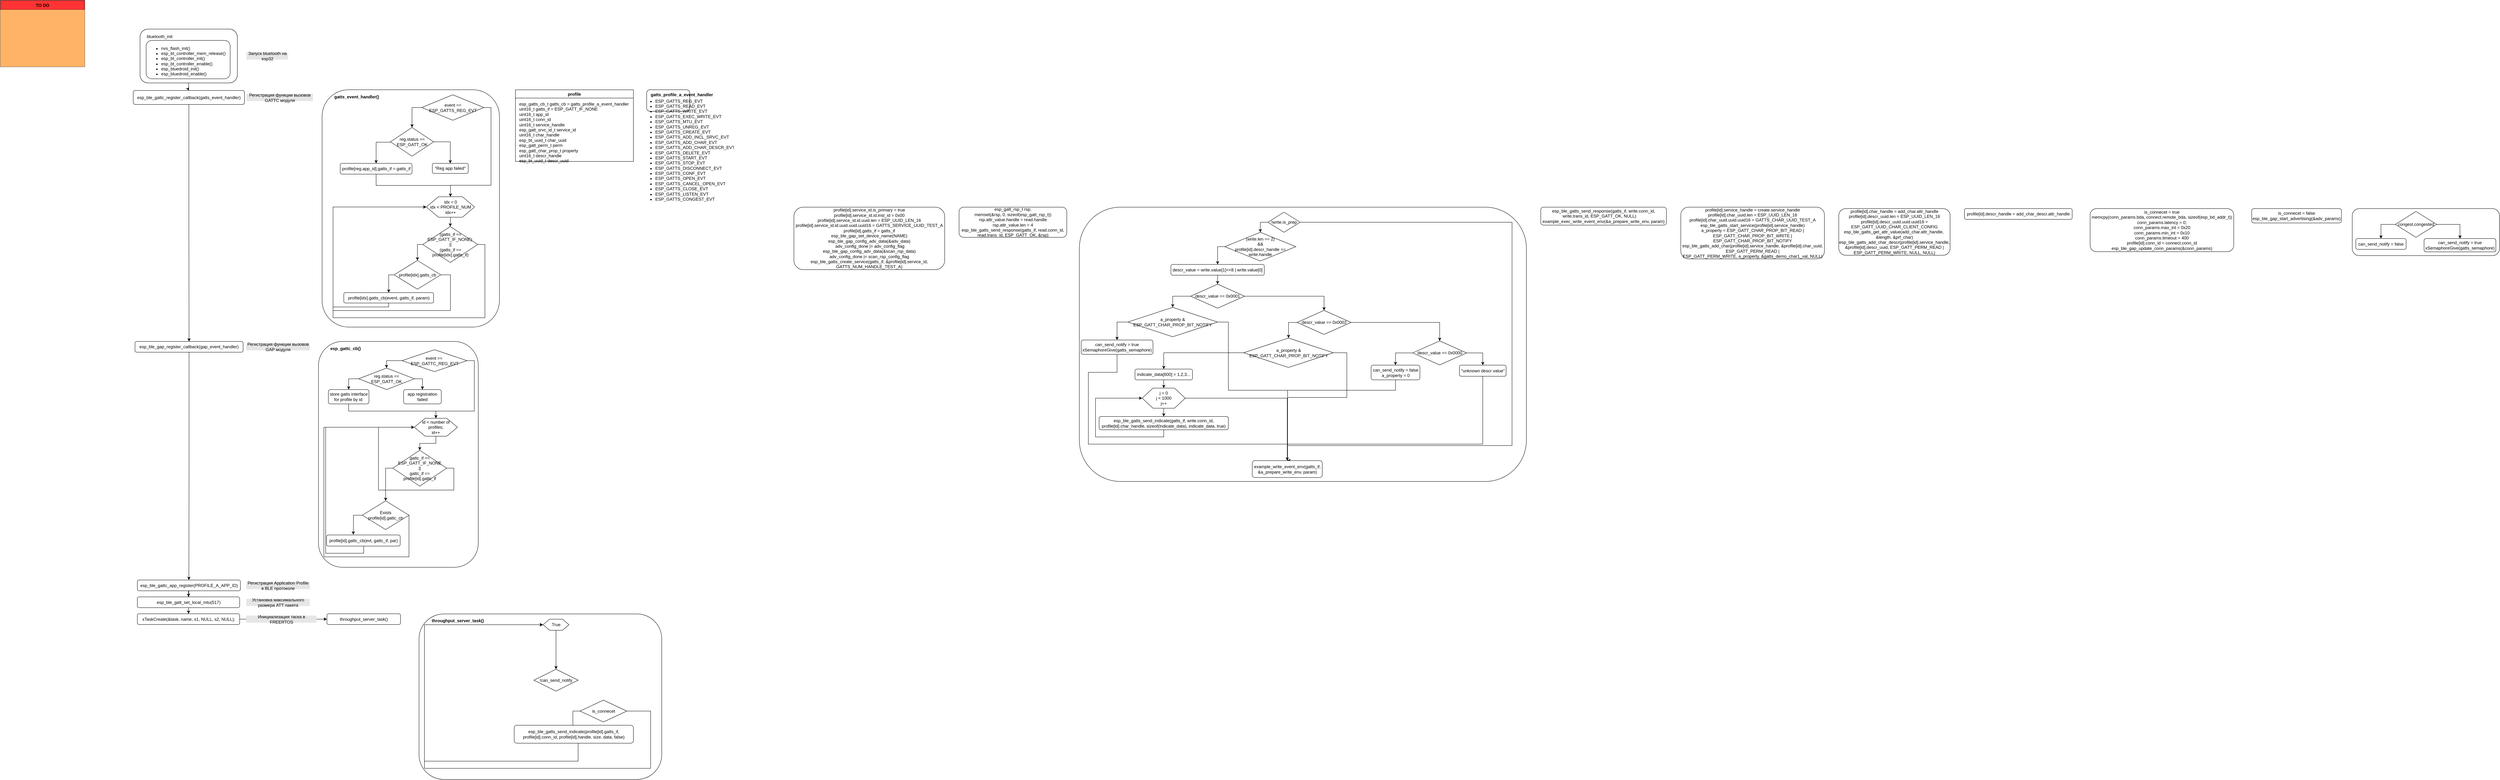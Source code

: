 <mxfile pages="1" version="11.2.3" type="github"><diagram id="eFUau2l4br_zj7SqDC2r" name="Page-1"><mxGraphModel dx="666" dy="623" grid="1" gridSize="10" guides="1" tooltips="1" connect="1" arrows="1" fold="1" page="1" pageScale="1" pageWidth="827" pageHeight="1169" math="0" shadow="0"><root><mxCell id="0"/><mxCell id="1" parent="0"/><mxCell id="6s10F9vUZ3rD-auv1lYZ-80" value="" style="rounded=1;whiteSpace=wrap;html=1;" vertex="1" parent="1"><mxGeometry x="6590" y="620" width="410" height="131" as="geometry"/></mxCell><mxCell id="vi2UaMDepS9Frm1sNCg7-20" value="" style="rounded=1;whiteSpace=wrap;html=1;shadow=0;fillColor=#FFFFFF;" parent="1" vertex="1"><mxGeometry x="926" y="990" width="445" height="629" as="geometry"/></mxCell><mxCell id="jvg7E0xUtV_aagMApHEI-1" value="" style="rounded=1;whiteSpace=wrap;html=1;shadow=0;fillColor=#FFFFFF;" parent="1" vertex="1"><mxGeometry x="936" y="289" width="494" height="661" as="geometry"/></mxCell><mxCell id="jvg7E0xUtV_aagMApHEI-19" style="edgeStyle=orthogonalEdgeStyle;rounded=0;orthogonalLoop=1;jettySize=auto;html=1;exitX=0.5;exitY=1;exitDx=0;exitDy=0;" parent="1" source="jvg7E0xUtV_aagMApHEI-21" target="jvg7E0xUtV_aagMApHEI-24" edge="1"><mxGeometry relative="1" as="geometry"/></mxCell><mxCell id="jvg7E0xUtV_aagMApHEI-21" value="" style="rounded=1;whiteSpace=wrap;html=1;" parent="1" vertex="1"><mxGeometry x="429" y="120" width="271" height="150" as="geometry"/></mxCell><mxCell id="jvg7E0xUtV_aagMApHEI-22" value="Запуск bluetooth на esp32" style="text;html=1;strokeColor=none;fillColor=#E6E6E6;align=center;verticalAlign=middle;whiteSpace=wrap;rounded=0;" parent="1" vertex="1"><mxGeometry x="725.5" y="185" width="116" height="20" as="geometry"/></mxCell><mxCell id="jvg7E0xUtV_aagMApHEI-23" style="edgeStyle=orthogonalEdgeStyle;rounded=0;orthogonalLoop=1;jettySize=auto;html=1;exitX=0.5;exitY=1;exitDx=0;exitDy=0;entryX=0.5;entryY=0;entryDx=0;entryDy=0;" parent="1" source="jvg7E0xUtV_aagMApHEI-24" target="jvg7E0xUtV_aagMApHEI-94" edge="1"><mxGeometry relative="1" as="geometry"/></mxCell><mxCell id="jvg7E0xUtV_aagMApHEI-24" value="esp_ble_gattc_register_callback(gatts_event_handler)" style="rounded=1;whiteSpace=wrap;html=1;align=center;" parent="1" vertex="1"><mxGeometry x="410" y="291" width="310" height="39" as="geometry"/></mxCell><mxCell id="jvg7E0xUtV_aagMApHEI-25" style="edgeStyle=orthogonalEdgeStyle;rounded=0;orthogonalLoop=1;jettySize=auto;html=1;exitX=0.5;exitY=1;exitDx=0;exitDy=0;" parent="1" source="jvg7E0xUtV_aagMApHEI-27" target="jvg7E0xUtV_aagMApHEI-31" edge="1"><mxGeometry relative="1" as="geometry"/></mxCell><mxCell id="jvg7E0xUtV_aagMApHEI-26" style="edgeStyle=orthogonalEdgeStyle;rounded=0;orthogonalLoop=1;jettySize=auto;html=1;exitX=0.5;exitY=1;exitDx=0;exitDy=0;entryX=0.5;entryY=0;entryDx=0;entryDy=0;" parent="1" source="jvg7E0xUtV_aagMApHEI-27" target="jvg7E0xUtV_aagMApHEI-31" edge="1"><mxGeometry relative="1" as="geometry"/></mxCell><mxCell id="jvg7E0xUtV_aagMApHEI-27" value="esp_ble_gattc_app_register(PROFILE_A_APP_ID)" style="rounded=1;whiteSpace=wrap;html=1;" parent="1" vertex="1"><mxGeometry x="421.5" y="1654.5" width="287" height="30" as="geometry"/></mxCell><mxCell id="jvg7E0xUtV_aagMApHEI-28" value="Регистрация функции вызовов&lt;br&gt;GATTC модуля" style="text;html=1;strokeColor=none;fillColor=#E6E6E6;align=center;verticalAlign=middle;whiteSpace=wrap;rounded=0;" parent="1" vertex="1"><mxGeometry x="725.5" y="300.5" width="185" height="20" as="geometry"/></mxCell><mxCell id="jvg7E0xUtV_aagMApHEI-29" style="edgeStyle=orthogonalEdgeStyle;rounded=0;orthogonalLoop=1;jettySize=auto;html=1;exitX=0.5;exitY=1;exitDx=0;exitDy=0;entryX=0.5;entryY=0;entryDx=0;entryDy=0;" parent="1" source="jvg7E0xUtV_aagMApHEI-31" target="jvg7E0xUtV_aagMApHEI-34" edge="1"><mxGeometry relative="1" as="geometry"/></mxCell><mxCell id="jvg7E0xUtV_aagMApHEI-31" value="&lt;span class=&quot;pl-c1&quot;&gt;esp_ble_gatt_set_local_mtu&lt;/span&gt;(&lt;span class=&quot;pl-c1&quot;&gt;517&lt;/span&gt;)" style="rounded=1;whiteSpace=wrap;html=1;" parent="1" vertex="1"><mxGeometry x="421.5" y="1701.5" width="285" height="30" as="geometry"/></mxCell><mxCell id="jvg7E0xUtV_aagMApHEI-32" style="edgeStyle=orthogonalEdgeStyle;rounded=0;orthogonalLoop=1;jettySize=auto;html=1;exitX=1;exitY=0.5;exitDx=0;exitDy=0;" parent="1" source="jvg7E0xUtV_aagMApHEI-34" target="jvg7E0xUtV_aagMApHEI-53" edge="1"><mxGeometry relative="1" as="geometry"/></mxCell><mxCell id="jvg7E0xUtV_aagMApHEI-34" value="&lt;span class=&quot;pl-c1&quot;&gt;xTaskCreate&lt;/span&gt;(&amp;amp;task, &lt;span class=&quot;pl-s&quot;&gt;&lt;span class=&quot;pl-pds&quot;&gt;name&lt;/span&gt;&lt;span class=&quot;pl-pds&quot;&gt;&lt;/span&gt;&lt;/span&gt;, &lt;span class=&quot;pl-c1&quot;&gt;s1&lt;/span&gt;, &lt;span class=&quot;pl-c1&quot;&gt;NULL&lt;/span&gt;, s&lt;span class=&quot;pl-c1&quot;&gt;2&lt;/span&gt;, &lt;span class=&quot;pl-c1&quot;&gt;NULL&lt;/span&gt;);" style="rounded=1;whiteSpace=wrap;html=1;" parent="1" vertex="1"><mxGeometry x="421.5" y="1748.5" width="285" height="30" as="geometry"/></mxCell><mxCell id="jvg7E0xUtV_aagMApHEI-40" value="Регистрация Application Profile&lt;br&gt;в BLE протоколе" style="text;html=1;strokeColor=none;fillColor=#E6E6E6;align=center;verticalAlign=middle;whiteSpace=wrap;rounded=0;" parent="1" vertex="1"><mxGeometry x="725" y="1660" width="177" height="20" as="geometry"/></mxCell><mxCell id="jvg7E0xUtV_aagMApHEI-50" value="Установка максимального размера ATT пакета" style="text;html=1;strokeColor=none;fillColor=#E6E6E6;align=center;verticalAlign=middle;whiteSpace=wrap;rounded=0;" parent="1" vertex="1"><mxGeometry x="725" y="1707" width="177" height="20" as="geometry"/></mxCell><mxCell id="jvg7E0xUtV_aagMApHEI-51" value="Инициализация таска в FREERTOS" style="text;html=1;strokeColor=none;fillColor=#E6E6E6;align=center;verticalAlign=middle;whiteSpace=wrap;rounded=0;" parent="1" vertex="1"><mxGeometry x="724.5" y="1753.5" width="196" height="20" as="geometry"/></mxCell><mxCell id="jvg7E0xUtV_aagMApHEI-53" value="throughput_server_task()" style="rounded=1;whiteSpace=wrap;html=1;shadow=0;fillColor=#FFFFFF;" parent="1" vertex="1"><mxGeometry x="949.5" y="1748.5" width="205" height="30" as="geometry"/></mxCell><mxCell id="jvg7E0xUtV_aagMApHEI-79" value="TO DO" style="swimlane;fontStyle=1;childLayout=stackLayout;horizontal=1;startSize=26;fillColor=#FF3333;horizontalStack=0;resizeParent=1;resizeParentMax=0;resizeLast=0;collapsible=1;marginBottom=0;shadow=0;" parent="1" vertex="1"><mxGeometry x="40" y="40" width="235" height="185" as="geometry"><mxRectangle x="825" y="28" width="65" height="26" as="alternateBounds"/></mxGeometry></mxCell><mxCell id="jvg7E0xUtV_aagMApHEI-80" value="" style="text;strokeColor=none;fillColor=#FFB366;align=left;verticalAlign=top;spacingLeft=4;spacingRight=4;overflow=hidden;rotatable=0;points=[[0,0.5],[1,0.5]];portConstraint=eastwest;" parent="jvg7E0xUtV_aagMApHEI-79" vertex="1"><mxGeometry y="26" width="235" height="26" as="geometry"/></mxCell><mxCell id="jvg7E0xUtV_aagMApHEI-81" value="" style="text;html=1;strokeColor=none;fillColor=#FFB366;align=left;verticalAlign=middle;whiteSpace=wrap;rounded=0;" parent="jvg7E0xUtV_aagMApHEI-79" vertex="1"><mxGeometry y="52" width="235" height="20" as="geometry"/></mxCell><mxCell id="jvg7E0xUtV_aagMApHEI-82" value="" style="text;strokeColor=none;fillColor=#FFB366;align=left;verticalAlign=top;spacingLeft=4;spacingRight=4;overflow=hidden;rotatable=0;points=[[0,0.5],[1,0.5]];portConstraint=eastwest;" parent="jvg7E0xUtV_aagMApHEI-79" vertex="1"><mxGeometry y="72" width="235" height="26" as="geometry"/></mxCell><mxCell id="jvg7E0xUtV_aagMApHEI-83" value="" style="text;strokeColor=none;fillColor=#FFB366;align=left;verticalAlign=top;spacingLeft=4;spacingRight=4;overflow=hidden;rotatable=0;points=[[0,0.5],[1,0.5]];portConstraint=eastwest;" parent="jvg7E0xUtV_aagMApHEI-79" vertex="1"><mxGeometry y="98" width="235" height="27" as="geometry"/></mxCell><mxCell id="jvg7E0xUtV_aagMApHEI-84" value="" style="text;html=1;strokeColor=none;fillColor=#FFB366;align=left;verticalAlign=middle;whiteSpace=wrap;rounded=0;shadow=0;" parent="jvg7E0xUtV_aagMApHEI-79" vertex="1"><mxGeometry y="125" width="235" height="20" as="geometry"/></mxCell><mxCell id="jvg7E0xUtV_aagMApHEI-85" value="" style="text;html=1;strokeColor=none;fillColor=#FFB366;align=left;verticalAlign=middle;whiteSpace=wrap;rounded=0;shadow=0;" parent="jvg7E0xUtV_aagMApHEI-79" vertex="1"><mxGeometry y="145" width="235" height="20" as="geometry"/></mxCell><mxCell id="jvg7E0xUtV_aagMApHEI-86" value="" style="text;html=1;strokeColor=none;fillColor=#FFB366;align=left;verticalAlign=middle;whiteSpace=wrap;rounded=0;shadow=0;" parent="jvg7E0xUtV_aagMApHEI-79" vertex="1"><mxGeometry y="165" width="235" height="20" as="geometry"/></mxCell><mxCell id="jvg7E0xUtV_aagMApHEI-93" style="edgeStyle=orthogonalEdgeStyle;rounded=0;orthogonalLoop=1;jettySize=auto;html=1;exitX=0.5;exitY=1;exitDx=0;exitDy=0;entryX=0.5;entryY=0;entryDx=0;entryDy=0;" parent="1" source="jvg7E0xUtV_aagMApHEI-94" target="jvg7E0xUtV_aagMApHEI-27" edge="1"><mxGeometry relative="1" as="geometry"/></mxCell><mxCell id="jvg7E0xUtV_aagMApHEI-94" value="esp_ble_gap_register_callback(gap_event_handler)" style="rounded=1;whiteSpace=wrap;html=1;fillColor=none;" parent="1" vertex="1"><mxGeometry x="415" y="990" width="301" height="30" as="geometry"/></mxCell><mxCell id="jvg7E0xUtV_aagMApHEI-95" value="Регистрация функции вызовов&lt;br&gt;GAP модуля" style="text;html=1;strokeColor=none;fillColor=#E6E6E6;align=center;verticalAlign=middle;whiteSpace=wrap;rounded=0;" parent="1" vertex="1"><mxGeometry x="725" y="995" width="177" height="20" as="geometry"/></mxCell><mxCell id="jvg7E0xUtV_aagMApHEI-112" value="&lt;b&gt;gatts_event_handler()&lt;/b&gt;" style="text;html=1;strokeColor=none;fillColor=none;align=left;verticalAlign=middle;whiteSpace=wrap;rounded=0;shadow=0;" parent="1" vertex="1"><mxGeometry x="967.5" y="299" width="158" height="20" as="geometry"/></mxCell><mxCell id="jvg7E0xUtV_aagMApHEI-257" value="bluetooth_init" style="text;html=1;strokeColor=none;fillColor=none;align=left;verticalAlign=middle;whiteSpace=wrap;rounded=0;" parent="1" vertex="1"><mxGeometry x="445.5" y="131.333" width="40" height="20" as="geometry"/></mxCell><mxCell id="jvg7E0xUtV_aagMApHEI-16" value="" style="rounded=1;whiteSpace=wrap;html=1;" parent="1" vertex="1"><mxGeometry x="446" y="151.5" width="234" height="107" as="geometry"/></mxCell><mxCell id="jvg7E0xUtV_aagMApHEI-17" value="&lt;ul&gt;&lt;li&gt;nvs_flash_init()&lt;/li&gt;&lt;li&gt;esp_bt_controller_mem_release()&lt;/li&gt;&lt;li&gt;esp_bt_controller_init()&lt;/li&gt;&lt;li&gt;esp_bt_controller_enable()&lt;/li&gt;&lt;li&gt;esp_bluedroid_init()&lt;/li&gt;&lt;li&gt;esp_bluedroid_enable()&lt;/li&gt;&lt;/ul&gt;" style="text;strokeColor=none;fillColor=none;html=1;whiteSpace=wrap;verticalAlign=middle;overflow=hidden;" parent="1" vertex="1"><mxGeometry x="446" y="151.5" width="228" height="104" as="geometry"/></mxCell><mxCell id="vi2UaMDepS9Frm1sNCg7-24" value="&lt;b&gt;esp_gattc_cb()&lt;/b&gt;" style="text;html=1;strokeColor=none;fillColor=none;align=left;verticalAlign=middle;whiteSpace=wrap;rounded=0;shadow=0;" parent="1" vertex="1"><mxGeometry x="957" y="999.5" width="158" height="20" as="geometry"/></mxCell><mxCell id="vi2UaMDepS9Frm1sNCg7-44" style="edgeStyle=orthogonalEdgeStyle;rounded=0;orthogonalLoop=1;jettySize=auto;html=1;exitX=0;exitY=0.5;exitDx=0;exitDy=0;" parent="1" source="vi2UaMDepS9Frm1sNCg7-42" target="vi2UaMDepS9Frm1sNCg7-43" edge="1"><mxGeometry relative="1" as="geometry"/></mxCell><mxCell id="vi2UaMDepS9Frm1sNCg7-52" style="edgeStyle=orthogonalEdgeStyle;rounded=0;orthogonalLoop=1;jettySize=auto;html=1;exitX=1;exitY=0.5;exitDx=0;exitDy=0;entryX=0.5;entryY=0;entryDx=0;entryDy=0;" parent="1" source="vi2UaMDepS9Frm1sNCg7-42" target="vi2UaMDepS9Frm1sNCg7-51" edge="1"><mxGeometry relative="1" as="geometry"><Array as="points"><mxPoint x="1360" y="1044"/><mxPoint x="1360" y="1184"/><mxPoint x="1253" y="1184"/></Array></mxGeometry></mxCell><mxCell id="vi2UaMDepS9Frm1sNCg7-42" value="event ==&amp;nbsp; ESP_GATTC_REG_EVT" style="rhombus;whiteSpace=wrap;html=1;fillColor=#FFFFFF;" parent="1" vertex="1"><mxGeometry x="1158.5" y="1013" width="181" height="61" as="geometry"/></mxCell><mxCell id="vi2UaMDepS9Frm1sNCg7-45" style="edgeStyle=orthogonalEdgeStyle;rounded=0;orthogonalLoop=1;jettySize=auto;html=1;exitX=0;exitY=0.5;exitDx=0;exitDy=0;" parent="1" source="vi2UaMDepS9Frm1sNCg7-43" target="vi2UaMDepS9Frm1sNCg7-46" edge="1"><mxGeometry relative="1" as="geometry"><mxPoint x="993" y="1144" as="targetPoint"/></mxGeometry></mxCell><mxCell id="vi2UaMDepS9Frm1sNCg7-49" style="edgeStyle=orthogonalEdgeStyle;rounded=0;orthogonalLoop=1;jettySize=auto;html=1;exitX=1;exitY=0.5;exitDx=0;exitDy=0;" parent="1" source="vi2UaMDepS9Frm1sNCg7-43" target="vi2UaMDepS9Frm1sNCg7-50" edge="1"><mxGeometry relative="1" as="geometry"><mxPoint x="1213" y="1124" as="targetPoint"/></mxGeometry></mxCell><mxCell id="vi2UaMDepS9Frm1sNCg7-43" value="reg.status == ESP_GATT_OK" style="rhombus;whiteSpace=wrap;html=1;fillColor=#FFFFFF;" parent="1" vertex="1"><mxGeometry x="1038" y="1064" width="155" height="60" as="geometry"/></mxCell><mxCell id="vi2UaMDepS9Frm1sNCg7-53" style="edgeStyle=orthogonalEdgeStyle;rounded=0;orthogonalLoop=1;jettySize=auto;html=1;exitX=0.5;exitY=1;exitDx=0;exitDy=0;" parent="1" source="vi2UaMDepS9Frm1sNCg7-46" target="vi2UaMDepS9Frm1sNCg7-51" edge="1"><mxGeometry relative="1" as="geometry"/></mxCell><mxCell id="vi2UaMDepS9Frm1sNCg7-46" value="store gatts interface for profile by id&amp;nbsp;" style="rounded=1;whiteSpace=wrap;html=1;" parent="1" vertex="1"><mxGeometry x="953.5" y="1124" width="113" height="40" as="geometry"/></mxCell><mxCell id="vi2UaMDepS9Frm1sNCg7-50" value="app registration failed" style="rounded=1;whiteSpace=wrap;html=1;" parent="1" vertex="1"><mxGeometry x="1163" y="1124" width="105" height="40" as="geometry"/></mxCell><mxCell id="vi2UaMDepS9Frm1sNCg7-55" style="edgeStyle=orthogonalEdgeStyle;rounded=0;orthogonalLoop=1;jettySize=auto;html=1;exitX=0.5;exitY=1;exitDx=0;exitDy=0;entryX=0.5;entryY=0;entryDx=0;entryDy=0;" parent="1" source="vi2UaMDepS9Frm1sNCg7-51" target="vi2UaMDepS9Frm1sNCg7-54" edge="1"><mxGeometry relative="1" as="geometry"/></mxCell><mxCell id="vi2UaMDepS9Frm1sNCg7-51" value="id &amp;lt; number of profiles;&lt;br&gt;id++" style="shape=hexagon;perimeter=hexagonPerimeter2;whiteSpace=wrap;html=1;" parent="1" vertex="1"><mxGeometry x="1193" y="1204" width="120" height="50" as="geometry"/></mxCell><mxCell id="vi2UaMDepS9Frm1sNCg7-57" style="edgeStyle=orthogonalEdgeStyle;rounded=0;orthogonalLoop=1;jettySize=auto;html=1;exitX=0;exitY=0.5;exitDx=0;exitDy=0;entryX=0.5;entryY=0;entryDx=0;entryDy=0;" parent="1" source="vi2UaMDepS9Frm1sNCg7-54" target="vi2UaMDepS9Frm1sNCg7-56" edge="1"><mxGeometry relative="1" as="geometry"/></mxCell><mxCell id="vi2UaMDepS9Frm1sNCg7-58" style="edgeStyle=orthogonalEdgeStyle;rounded=0;orthogonalLoop=1;jettySize=auto;html=1;exitX=1;exitY=0.5;exitDx=0;exitDy=0;entryX=0;entryY=0.5;entryDx=0;entryDy=0;" parent="1" source="vi2UaMDepS9Frm1sNCg7-54" target="vi2UaMDepS9Frm1sNCg7-51" edge="1"><mxGeometry relative="1" as="geometry"><Array as="points"><mxPoint x="1303" y="1343"/><mxPoint x="1303" y="1404"/><mxPoint x="1093" y="1404"/><mxPoint x="1093" y="1229"/></Array></mxGeometry></mxCell><mxCell id="vi2UaMDepS9Frm1sNCg7-54" value="gattc_if == ESP_GATT_IF_NONE&lt;br&gt;||&lt;br&gt;gattc_if == profile[id].gattc_if" style="rhombus;whiteSpace=wrap;html=1;fillColor=#FFFFFF;" parent="1" vertex="1"><mxGeometry x="1133" y="1293" width="150" height="100" as="geometry"/></mxCell><mxCell id="vi2UaMDepS9Frm1sNCg7-59" style="edgeStyle=orthogonalEdgeStyle;rounded=0;orthogonalLoop=1;jettySize=auto;html=1;exitX=0;exitY=0.5;exitDx=0;exitDy=0;" parent="1" source="vi2UaMDepS9Frm1sNCg7-56" edge="1"><mxGeometry relative="1" as="geometry"><mxPoint x="1023" y="1528" as="targetPoint"/></mxGeometry></mxCell><mxCell id="vi2UaMDepS9Frm1sNCg7-62" style="edgeStyle=orthogonalEdgeStyle;rounded=0;orthogonalLoop=1;jettySize=auto;html=1;exitX=1;exitY=0.5;exitDx=0;exitDy=0;entryX=0;entryY=0.5;entryDx=0;entryDy=0;" parent="1" source="vi2UaMDepS9Frm1sNCg7-56" target="vi2UaMDepS9Frm1sNCg7-51" edge="1"><mxGeometry relative="1" as="geometry"><Array as="points"><mxPoint x="1178" y="1590"/><mxPoint x="941" y="1590"/><mxPoint x="941" y="1229"/></Array></mxGeometry></mxCell><mxCell id="vi2UaMDepS9Frm1sNCg7-56" value="Exists profile[id].gattc_cb" style="rhombus;whiteSpace=wrap;html=1;fillColor=#FFFFFF;" parent="1" vertex="1"><mxGeometry x="1048" y="1434" width="130" height="80" as="geometry"/></mxCell><mxCell id="vi2UaMDepS9Frm1sNCg7-61" style="edgeStyle=orthogonalEdgeStyle;rounded=0;orthogonalLoop=1;jettySize=auto;html=1;exitX=0.5;exitY=1;exitDx=0;exitDy=0;entryX=0;entryY=0.5;entryDx=0;entryDy=0;" parent="1" source="vi2UaMDepS9Frm1sNCg7-60" target="vi2UaMDepS9Frm1sNCg7-51" edge="1"><mxGeometry relative="1" as="geometry"><Array as="points"><mxPoint x="1052" y="1560"/><mxPoint x="1052" y="1580"/><mxPoint x="946" y="1580"/><mxPoint x="946" y="1229"/></Array></mxGeometry></mxCell><mxCell id="vi2UaMDepS9Frm1sNCg7-60" value="profile[id].gattc_cb(evt, gattc_if, par)" style="rounded=1;whiteSpace=wrap;html=1;" parent="1" vertex="1"><mxGeometry x="948.5" y="1529" width="205" height="31" as="geometry"/></mxCell><mxCell id="q0NPj6BYGM8dbdWIDjN2-1" value="" style="rounded=1;whiteSpace=wrap;html=1;" parent="1" vertex="1"><mxGeometry x="1206" y="1749" width="676" height="461" as="geometry"/></mxCell><mxCell id="q0NPj6BYGM8dbdWIDjN2-2" value="&lt;b&gt;throughput_server_task()&lt;/b&gt;" style="text;html=1;strokeColor=none;fillColor=none;align=center;verticalAlign=middle;whiteSpace=wrap;rounded=0;" parent="1" vertex="1"><mxGeometry x="1294" y="1757.5" width="40" height="20" as="geometry"/></mxCell><mxCell id="q0NPj6BYGM8dbdWIDjN2-9" style="edgeStyle=orthogonalEdgeStyle;rounded=0;orthogonalLoop=1;jettySize=auto;html=1;exitX=0.5;exitY=1;exitDx=0;exitDy=0;entryX=0.5;entryY=0;entryDx=0;entryDy=0;" parent="1" source="q0NPj6BYGM8dbdWIDjN2-5" target="q0NPj6BYGM8dbdWIDjN2-10" edge="1"><mxGeometry relative="1" as="geometry"><mxPoint x="1588" y="1834" as="targetPoint"/></mxGeometry></mxCell><mxCell id="q0NPj6BYGM8dbdWIDjN2-5" value="&lt;div&gt;True&lt;/div&gt;" style="shape=hexagon;perimeter=hexagonPerimeter2;whiteSpace=wrap;html=1;" parent="1" vertex="1"><mxGeometry x="1551.5" y="1763.5" width="72" height="31" as="geometry"/></mxCell><mxCell id="q0NPj6BYGM8dbdWIDjN2-10" value="!can_send_notify" style="rhombus;whiteSpace=wrap;html=1;" parent="1" vertex="1"><mxGeometry x="1526" y="1903" width="123" height="61" as="geometry"/></mxCell><mxCell id="q0NPj6BYGM8dbdWIDjN2-18" style="edgeStyle=orthogonalEdgeStyle;rounded=0;orthogonalLoop=1;jettySize=auto;html=1;exitX=0;exitY=0.5;exitDx=0;exitDy=0;entryX=0.5;entryY=0;entryDx=0;entryDy=0;" parent="1" source="q0NPj6BYGM8dbdWIDjN2-12" target="q0NPj6BYGM8dbdWIDjN2-17" edge="1"><mxGeometry relative="1" as="geometry"/></mxCell><mxCell id="JJbrT2ZbU0jKZ0vBMWvh-1" style="edgeStyle=orthogonalEdgeStyle;rounded=0;orthogonalLoop=1;jettySize=auto;html=1;exitX=1;exitY=0.5;exitDx=0;exitDy=0;" parent="1" source="q0NPj6BYGM8dbdWIDjN2-12" edge="1"><mxGeometry relative="1" as="geometry"><mxPoint x="1551" y="1779" as="targetPoint"/><mxPoint x="1501" y="2025" as="sourcePoint"/><Array as="points"><mxPoint x="1851" y="2019"/><mxPoint x="1851" y="2179"/><mxPoint x="1221" y="2179"/><mxPoint x="1221" y="1779"/></Array></mxGeometry></mxCell><mxCell id="q0NPj6BYGM8dbdWIDjN2-12" value="is_connecet" style="rhombus;whiteSpace=wrap;html=1;" parent="1" vertex="1"><mxGeometry x="1654.5" y="1989" width="130" height="61" as="geometry"/></mxCell><mxCell id="q0NPj6BYGM8dbdWIDjN2-20" style="edgeStyle=orthogonalEdgeStyle;rounded=0;orthogonalLoop=1;jettySize=auto;html=1;exitX=0.5;exitY=1;exitDx=0;exitDy=0;entryX=0;entryY=0.5;entryDx=0;entryDy=0;" parent="1" source="q0NPj6BYGM8dbdWIDjN2-17" target="q0NPj6BYGM8dbdWIDjN2-5" edge="1"><mxGeometry relative="1" as="geometry"><mxPoint x="1337.667" y="2123.5" as="targetPoint"/><Array as="points"><mxPoint x="1649" y="2159"/><mxPoint x="1221" y="2159"/><mxPoint x="1221" y="1779"/></Array></mxGeometry></mxCell><mxCell id="q0NPj6BYGM8dbdWIDjN2-17" value="esp_ble_gatts_send_indicate(profile[id].gatts_if, profile[id].conn_id, profile[id].handle, size, data, false)" style="rounded=1;whiteSpace=wrap;html=1;" parent="1" vertex="1"><mxGeometry x="1471" y="2059" width="332" height="50" as="geometry"/></mxCell><mxCell id="q0NPj6BYGM8dbdWIDjN2-23" value="profile" style="swimlane;" parent="1" vertex="1"><mxGeometry x="1474.5" y="289.071" width="328.5" height="199.5" as="geometry"><mxRectangle x="1440" y="751" width="70" height="23" as="alternateBounds"/></mxGeometry></mxCell><mxCell id="q0NPj6BYGM8dbdWIDjN2-25" value="&lt;div&gt;&lt;div&gt;esp_gatts_cb_t gatts_cb =&amp;nbsp;gatts_profile_a_event_handler&amp;nbsp;&lt;/div&gt;&lt;div&gt;uint16_t gatts_if =&amp;nbsp;ESP_GATT_IF_NONE&lt;/div&gt;&lt;div&gt;uint16_t app_id&lt;/div&gt;&lt;div&gt;uint16_t conn_id&lt;/div&gt;&lt;div&gt;uint16_t service_handle&lt;/div&gt;&lt;div&gt;esp_gatt_srvc_id_t service_id&lt;/div&gt;&lt;div&gt;uint16_t char_handle&lt;/div&gt;&lt;div&gt;esp_bt_uuid_t char_uuid&lt;/div&gt;&lt;div&gt;esp_gatt_perm_t perm&lt;/div&gt;&lt;div&gt;esp_gatt_char_prop_t property&lt;/div&gt;&lt;div&gt;uint16_t descr_handle&lt;/div&gt;&lt;div&gt;esp_bt_uuid_t descr_uuid&lt;/div&gt;&lt;/div&gt;" style="text;html=1;resizable=0;points=[];autosize=1;align=left;verticalAlign=top;spacingTop=-4;" parent="q0NPj6BYGM8dbdWIDjN2-23" vertex="1"><mxGeometry x="8.5" y="29.5" width="320" height="170" as="geometry"/></mxCell><mxCell id="6s10F9vUZ3rD-auv1lYZ-3" style="edgeStyle=orthogonalEdgeStyle;rounded=0;orthogonalLoop=1;jettySize=auto;html=1;exitX=0;exitY=0.5;exitDx=0;exitDy=0;entryX=0.5;entryY=0;entryDx=0;entryDy=0;" edge="1" parent="1" source="6s10F9vUZ3rD-auv1lYZ-1" target="6s10F9vUZ3rD-auv1lYZ-2"><mxGeometry relative="1" as="geometry"/></mxCell><mxCell id="6s10F9vUZ3rD-auv1lYZ-9" style="edgeStyle=orthogonalEdgeStyle;rounded=0;orthogonalLoop=1;jettySize=auto;html=1;exitX=1;exitY=0.5;exitDx=0;exitDy=0;entryX=0.5;entryY=0;entryDx=0;entryDy=0;" edge="1" parent="1" source="6s10F9vUZ3rD-auv1lYZ-1" target="6s10F9vUZ3rD-auv1lYZ-8"><mxGeometry relative="1" as="geometry"><Array as="points"><mxPoint x="1386.5" y="338"/><mxPoint x="1406.5" y="338"/><mxPoint x="1406.5" y="555"/><mxPoint x="1293.5" y="555"/></Array></mxGeometry></mxCell><mxCell id="6s10F9vUZ3rD-auv1lYZ-1" value="event == ESP_GATTS_REG_EVT" style="rhombus;whiteSpace=wrap;html=1;" vertex="1" parent="1"><mxGeometry x="1213.5" y="303" width="173" height="71" as="geometry"/></mxCell><mxCell id="6s10F9vUZ3rD-auv1lYZ-5" style="edgeStyle=orthogonalEdgeStyle;rounded=0;orthogonalLoop=1;jettySize=auto;html=1;exitX=0;exitY=0.5;exitDx=0;exitDy=0;entryX=0.5;entryY=0;entryDx=0;entryDy=0;" edge="1" parent="1" source="6s10F9vUZ3rD-auv1lYZ-2" target="6s10F9vUZ3rD-auv1lYZ-4"><mxGeometry relative="1" as="geometry"><Array as="points"><mxPoint x="1086.5" y="435"/></Array></mxGeometry></mxCell><mxCell id="6s10F9vUZ3rD-auv1lYZ-7" style="edgeStyle=orthogonalEdgeStyle;rounded=0;orthogonalLoop=1;jettySize=auto;html=1;exitX=1;exitY=0.5;exitDx=0;exitDy=0;entryX=0.5;entryY=0;entryDx=0;entryDy=0;" edge="1" parent="1" source="6s10F9vUZ3rD-auv1lYZ-2" target="6s10F9vUZ3rD-auv1lYZ-6"><mxGeometry relative="1" as="geometry"/></mxCell><mxCell id="6s10F9vUZ3rD-auv1lYZ-2" value="reg.status == ESP_GATT_OK" style="rhombus;whiteSpace=wrap;html=1;" vertex="1" parent="1"><mxGeometry x="1126.5" y="394" width="120" height="80" as="geometry"/></mxCell><mxCell id="6s10F9vUZ3rD-auv1lYZ-10" style="edgeStyle=orthogonalEdgeStyle;rounded=0;orthogonalLoop=1;jettySize=auto;html=1;exitX=0.5;exitY=1;exitDx=0;exitDy=0;entryX=0.5;entryY=0;entryDx=0;entryDy=0;" edge="1" parent="1" source="6s10F9vUZ3rD-auv1lYZ-4" target="6s10F9vUZ3rD-auv1lYZ-8"><mxGeometry relative="1" as="geometry"><mxPoint x="1216.5" y="584" as="targetPoint"/></mxGeometry></mxCell><mxCell id="6s10F9vUZ3rD-auv1lYZ-4" value="profile[reg.app_id].gatts_if = gatts_if" style="rounded=1;whiteSpace=wrap;html=1;" vertex="1" parent="1"><mxGeometry x="986.5" y="494" width="200" height="30" as="geometry"/></mxCell><mxCell id="6s10F9vUZ3rD-auv1lYZ-6" value="&quot;Reg app failed&quot;" style="rounded=1;whiteSpace=wrap;html=1;" vertex="1" parent="1"><mxGeometry x="1243" y="494" width="100" height="28" as="geometry"/></mxCell><mxCell id="6s10F9vUZ3rD-auv1lYZ-12" style="edgeStyle=orthogonalEdgeStyle;rounded=0;orthogonalLoop=1;jettySize=auto;html=1;exitX=0.5;exitY=1;exitDx=0;exitDy=0;entryX=0.5;entryY=0;entryDx=0;entryDy=0;" edge="1" parent="1" source="6s10F9vUZ3rD-auv1lYZ-8" target="6s10F9vUZ3rD-auv1lYZ-11"><mxGeometry relative="1" as="geometry"/></mxCell><mxCell id="6s10F9vUZ3rD-auv1lYZ-8" value="idx = 0&lt;br&gt;idx &amp;lt; PROFILE_NUM&lt;br&gt;idx++" style="shape=hexagon;perimeter=hexagonPerimeter2;whiteSpace=wrap;html=1;" vertex="1" parent="1"><mxGeometry x="1226.5" y="587" width="134" height="57" as="geometry"/></mxCell><mxCell id="6s10F9vUZ3rD-auv1lYZ-13" style="edgeStyle=orthogonalEdgeStyle;rounded=0;orthogonalLoop=1;jettySize=auto;html=1;exitX=1;exitY=0.5;exitDx=0;exitDy=0;entryX=0;entryY=0.5;entryDx=0;entryDy=0;" edge="1" parent="1" source="6s10F9vUZ3rD-auv1lYZ-11" target="6s10F9vUZ3rD-auv1lYZ-8"><mxGeometry relative="1" as="geometry"><Array as="points"><mxPoint x="1389.5" y="720"/><mxPoint x="1389.5" y="924"/><mxPoint x="966.5" y="924"/><mxPoint x="966.5" y="616"/></Array></mxGeometry></mxCell><mxCell id="6s10F9vUZ3rD-auv1lYZ-15" style="edgeStyle=orthogonalEdgeStyle;rounded=0;orthogonalLoop=1;jettySize=auto;html=1;exitX=0;exitY=0.5;exitDx=0;exitDy=0;entryX=0.5;entryY=0;entryDx=0;entryDy=0;" edge="1" parent="1" source="6s10F9vUZ3rD-auv1lYZ-11" target="6s10F9vUZ3rD-auv1lYZ-14"><mxGeometry relative="1" as="geometry"><Array as="points"><mxPoint x="1201.5" y="720"/></Array></mxGeometry></mxCell><mxCell id="6s10F9vUZ3rD-auv1lYZ-11" value="&lt;div&gt;(gatts_if == ESP_GATT_IF_NONE)&amp;nbsp;&lt;/div&gt;&lt;div&gt;||&lt;/div&gt;&lt;div&gt;&lt;span&gt;(gatts_if == profile[idx].gatts_if)&lt;/span&gt;&lt;/div&gt;" style="rhombus;whiteSpace=wrap;html=1;" vertex="1" parent="1"><mxGeometry x="1216.5" y="670" width="153" height="100" as="geometry"/></mxCell><mxCell id="6s10F9vUZ3rD-auv1lYZ-17" style="edgeStyle=orthogonalEdgeStyle;rounded=0;orthogonalLoop=1;jettySize=auto;html=1;exitX=0;exitY=0.5;exitDx=0;exitDy=0;entryX=0.5;entryY=0;entryDx=0;entryDy=0;" edge="1" parent="1" source="6s10F9vUZ3rD-auv1lYZ-14" target="6s10F9vUZ3rD-auv1lYZ-16"><mxGeometry relative="1" as="geometry"><Array as="points"><mxPoint x="1121.5" y="805"/></Array></mxGeometry></mxCell><mxCell id="6s10F9vUZ3rD-auv1lYZ-19" style="edgeStyle=orthogonalEdgeStyle;rounded=0;orthogonalLoop=1;jettySize=auto;html=1;exitX=1;exitY=0.5;exitDx=0;exitDy=0;entryX=0;entryY=0.5;entryDx=0;entryDy=0;" edge="1" parent="1" source="6s10F9vUZ3rD-auv1lYZ-14" target="6s10F9vUZ3rD-auv1lYZ-8"><mxGeometry relative="1" as="geometry"><Array as="points"><mxPoint x="1293.5" y="805"/><mxPoint x="1293.5" y="904"/><mxPoint x="966.5" y="904"/><mxPoint x="966.5" y="616"/></Array></mxGeometry></mxCell><mxCell id="6s10F9vUZ3rD-auv1lYZ-14" value="profile[idx].gatts_cb" style="rhombus;whiteSpace=wrap;html=1;" vertex="1" parent="1"><mxGeometry x="1136.5" y="764.5" width="130" height="80" as="geometry"/></mxCell><mxCell id="6s10F9vUZ3rD-auv1lYZ-18" style="edgeStyle=orthogonalEdgeStyle;rounded=0;orthogonalLoop=1;jettySize=auto;html=1;exitX=0.5;exitY=1;exitDx=0;exitDy=0;entryX=0;entryY=0.5;entryDx=0;entryDy=0;" edge="1" parent="1" source="6s10F9vUZ3rD-auv1lYZ-16" target="6s10F9vUZ3rD-auv1lYZ-8"><mxGeometry relative="1" as="geometry"><mxPoint x="1046.5" y="774" as="targetPoint"/><Array as="points"><mxPoint x="1121.5" y="894"/><mxPoint x="966.5" y="894"/><mxPoint x="966.5" y="616"/></Array></mxGeometry></mxCell><mxCell id="6s10F9vUZ3rD-auv1lYZ-16" value="profile[idx].gatts_cb(event, gatts_if, param)" style="rounded=1;whiteSpace=wrap;html=1;" vertex="1" parent="1"><mxGeometry x="996.5" y="854" width="250" height="29" as="geometry"/></mxCell><mxCell id="6s10F9vUZ3rD-auv1lYZ-20" value="" style="rounded=1;whiteSpace=wrap;html=1;" vertex="1" parent="1"><mxGeometry x="1840" y="289" width="120" height="60" as="geometry"/></mxCell><mxCell id="6s10F9vUZ3rD-auv1lYZ-21" value="&lt;b&gt;gatts_profile_a_event_handler&lt;/b&gt;" style="text;html=1;strokeColor=none;fillColor=none;align=center;verticalAlign=middle;whiteSpace=wrap;rounded=0;" vertex="1" parent="1"><mxGeometry x="1918" y="293" width="40" height="20" as="geometry"/></mxCell><mxCell id="6s10F9vUZ3rD-auv1lYZ-25" value="&lt;ul&gt;&lt;li&gt;ESP_GATTS_REG_EVT&lt;br&gt;&lt;/li&gt;&lt;li&gt;ESP_GATTS_READ_EVT&lt;br&gt;&lt;/li&gt;&lt;li&gt;ESP_GATTS_WRITE_EVT&lt;br&gt;&lt;/li&gt;&lt;li&gt;ESP_GATTS_EXEC_WRITE_EVT&lt;br&gt;&lt;/li&gt;&lt;li&gt;ESP_GATTS_MTU_EVT&lt;br&gt;&lt;/li&gt;&lt;li&gt;ESP_GATTS_UNREG_EVT&lt;br&gt;&lt;/li&gt;&lt;li&gt;ESP_GATTS_CREATE_EVT&lt;br&gt;&lt;/li&gt;&lt;li&gt;ESP_GATTS_ADD_INCL_SRVC_EVT&lt;br&gt;&lt;/li&gt;&lt;li&gt;ESP_GATTS_ADD_CHAR_EVT&lt;br&gt;&lt;/li&gt;&lt;li&gt;ESP_GATTS_ADD_CHAR_DESCR_EVT&lt;br&gt;&lt;/li&gt;&lt;li&gt;ESP_GATTS_DELETE_EVT&lt;br&gt;&lt;/li&gt;&lt;li&gt;ESP_GATTS_START_EVT&lt;br&gt;&lt;/li&gt;&lt;li&gt;ESP_GATTS_STOP_EVT&lt;br&gt;&lt;/li&gt;&lt;li&gt;ESP_GATTS_DISCONNECT_EVT&lt;br&gt;&lt;/li&gt;&lt;li&gt;ESP_GATTS_CONF_EVT&lt;br&gt;&lt;/li&gt;&lt;li&gt;ESP_GATTS_OPEN_EVT&lt;br&gt;&lt;/li&gt;&lt;li&gt;ESP_GATTS_CANCEL_OPEN_EVT&lt;br&gt;&lt;/li&gt;&lt;li&gt;ESP_GATTS_CLOSE_EVT&lt;br&gt;&lt;/li&gt;&lt;li&gt;ESP_GATTS_LISTEN_EVT&lt;br&gt;&lt;/li&gt;&lt;li&gt;ESP_GATTS_CONGEST_EVT&lt;br&gt;&lt;/li&gt;&lt;/ul&gt;" style="text;strokeColor=none;fillColor=none;html=1;whiteSpace=wrap;verticalAlign=middle;overflow=hidden;" vertex="1" parent="1"><mxGeometry x="1822" y="293.5" width="260" height="326" as="geometry"/></mxCell><mxCell id="6s10F9vUZ3rD-auv1lYZ-26" value="&lt;div&gt;profile[id].service_id.is_primary = true&lt;/div&gt;&lt;div&gt;profile[id].service_id.id.inst_id = 0x00&lt;/div&gt;&lt;div&gt;profile[id].service_id.id.uuid.len = ESP_UUID_LEN_16&lt;/div&gt;&lt;div&gt;profile[id].service_id.id.uuid.uuid.uuid16 = GATTS_SERVICE_UUID_TEST_A&lt;/div&gt;&lt;div&gt;profile[id].gatts_if = gatts_if&lt;/div&gt;&lt;div&gt;esp_ble_gap_set_device_name(NAME)&lt;/div&gt;&lt;div&gt;esp_ble_gap_config_adv_data(&amp;amp;adv_data)&lt;br&gt;&lt;/div&gt;&lt;div&gt;&amp;nbsp;adv_config_done |= adv_config_flag&lt;br&gt;&lt;/div&gt;&lt;div&gt;esp_ble_gap_config_adv_data(&amp;amp;scan_rsp_data)&lt;br&gt;&lt;/div&gt;&lt;div&gt;adv_config_done |= scan_rsp_config_flag&lt;br&gt;&lt;/div&gt;&lt;div&gt;esp_ble_gatts_create_service(gatts_if, &amp;amp;profile[id].service_id, GATTS_NUM_HANDLE_TEST_A)&lt;br&gt;&lt;/div&gt;" style="rounded=1;whiteSpace=wrap;html=1;" vertex="1" parent="1"><mxGeometry x="2250" y="616" width="420" height="174" as="geometry"/></mxCell><mxCell id="6s10F9vUZ3rD-auv1lYZ-27" value="&lt;div&gt;esp_gatt_rsp_t rsp;&lt;/div&gt;&lt;div&gt;memset(&amp;amp;rsp, 0, sizeof(esp_gatt_rsp_t))&lt;/div&gt;&lt;div&gt;rsp.attr_value.handle = read.handle&lt;/div&gt;&lt;div&gt;rsp.attr_value.len = 4&lt;/div&gt;&lt;div&gt;&lt;span&gt;esp_ble_gatts_send_response(gatts_if, read.conn_id, read.trans_id,&amp;nbsp;&lt;/span&gt;&lt;span&gt;ESP_GATT_OK, &amp;amp;rsp)&lt;/span&gt;&lt;/div&gt;" style="rounded=1;whiteSpace=wrap;html=1;" vertex="1" parent="1"><mxGeometry x="2710" y="616" width="300" height="84" as="geometry"/></mxCell><mxCell id="6s10F9vUZ3rD-auv1lYZ-28" value="" style="rounded=1;whiteSpace=wrap;html=1;" vertex="1" parent="1"><mxGeometry x="3045" y="616" width="1245" height="764" as="geometry"/></mxCell><mxCell id="6s10F9vUZ3rD-auv1lYZ-31" style="edgeStyle=orthogonalEdgeStyle;rounded=0;orthogonalLoop=1;jettySize=auto;html=1;exitX=0;exitY=0.5;exitDx=0;exitDy=0;entryX=0.5;entryY=0;entryDx=0;entryDy=0;" edge="1" parent="1" source="6s10F9vUZ3rD-auv1lYZ-29" target="6s10F9vUZ3rD-auv1lYZ-30"><mxGeometry relative="1" as="geometry"/></mxCell><mxCell id="6s10F9vUZ3rD-auv1lYZ-66" style="edgeStyle=orthogonalEdgeStyle;rounded=0;orthogonalLoop=1;jettySize=auto;html=1;exitX=1;exitY=0.5;exitDx=0;exitDy=0;entryX=0.5;entryY=0;entryDx=0;entryDy=0;" edge="1" parent="1" source="6s10F9vUZ3rD-auv1lYZ-29" target="6s10F9vUZ3rD-auv1lYZ-57"><mxGeometry relative="1" as="geometry"><Array as="points"><mxPoint x="4250" y="658"/><mxPoint x="4250" y="1280"/><mxPoint x="3625" y="1280"/></Array></mxGeometry></mxCell><mxCell id="6s10F9vUZ3rD-auv1lYZ-29" value="!write.is_prep" style="rhombus;whiteSpace=wrap;html=1;" vertex="1" parent="1"><mxGeometry x="3570" y="630" width="90" height="56" as="geometry"/></mxCell><mxCell id="6s10F9vUZ3rD-auv1lYZ-33" style="edgeStyle=orthogonalEdgeStyle;rounded=0;orthogonalLoop=1;jettySize=auto;html=1;exitX=0;exitY=0.5;exitDx=0;exitDy=0;entryX=0.5;entryY=0;entryDx=0;entryDy=0;" edge="1" parent="1" source="6s10F9vUZ3rD-auv1lYZ-30" target="6s10F9vUZ3rD-auv1lYZ-32"><mxGeometry relative="1" as="geometry"/></mxCell><mxCell id="6s10F9vUZ3rD-auv1lYZ-30" value="(write.len == 2)&lt;br&gt;&amp;amp;&amp;amp;&lt;br&gt;profile[id].descr_handle == write.handle" style="rhombus;whiteSpace=wrap;html=1;" vertex="1" parent="1"><mxGeometry x="3450" y="686" width="198" height="80" as="geometry"/></mxCell><mxCell id="6s10F9vUZ3rD-auv1lYZ-35" style="edgeStyle=orthogonalEdgeStyle;rounded=0;orthogonalLoop=1;jettySize=auto;html=1;exitX=0.5;exitY=1;exitDx=0;exitDy=0;entryX=0.5;entryY=0;entryDx=0;entryDy=0;" edge="1" parent="1" source="6s10F9vUZ3rD-auv1lYZ-32" target="6s10F9vUZ3rD-auv1lYZ-34"><mxGeometry relative="1" as="geometry"/></mxCell><mxCell id="6s10F9vUZ3rD-auv1lYZ-32" value="descr_value = write.value[1]&amp;lt;&amp;lt;8 | write.value[0]" style="rounded=1;whiteSpace=wrap;html=1;" vertex="1" parent="1"><mxGeometry x="3300" y="775.5" width="260" height="30" as="geometry"/></mxCell><mxCell id="6s10F9vUZ3rD-auv1lYZ-37" style="edgeStyle=orthogonalEdgeStyle;rounded=0;orthogonalLoop=1;jettySize=auto;html=1;exitX=0;exitY=0.5;exitDx=0;exitDy=0;" edge="1" parent="1" source="6s10F9vUZ3rD-auv1lYZ-34" target="6s10F9vUZ3rD-auv1lYZ-36"><mxGeometry relative="1" as="geometry"/></mxCell><mxCell id="6s10F9vUZ3rD-auv1lYZ-41" style="edgeStyle=orthogonalEdgeStyle;rounded=0;orthogonalLoop=1;jettySize=auto;html=1;exitX=1;exitY=0.5;exitDx=0;exitDy=0;entryX=0.5;entryY=0;entryDx=0;entryDy=0;" edge="1" parent="1" source="6s10F9vUZ3rD-auv1lYZ-34" target="6s10F9vUZ3rD-auv1lYZ-40"><mxGeometry relative="1" as="geometry"/></mxCell><mxCell id="6s10F9vUZ3rD-auv1lYZ-34" value="descr_value == 0x0001" style="rhombus;whiteSpace=wrap;html=1;" vertex="1" parent="1"><mxGeometry x="3355" y="830.5" width="150" height="67" as="geometry"/></mxCell><mxCell id="6s10F9vUZ3rD-auv1lYZ-39" style="edgeStyle=orthogonalEdgeStyle;rounded=0;orthogonalLoop=1;jettySize=auto;html=1;exitX=0;exitY=0.5;exitDx=0;exitDy=0;entryX=0.5;entryY=0;entryDx=0;entryDy=0;" edge="1" parent="1" source="6s10F9vUZ3rD-auv1lYZ-36" target="6s10F9vUZ3rD-auv1lYZ-38"><mxGeometry relative="1" as="geometry"/></mxCell><mxCell id="6s10F9vUZ3rD-auv1lYZ-62" style="edgeStyle=orthogonalEdgeStyle;rounded=0;orthogonalLoop=1;jettySize=auto;html=1;exitX=1;exitY=0.5;exitDx=0;exitDy=0;entryX=0.5;entryY=0;entryDx=0;entryDy=0;" edge="1" parent="1" source="6s10F9vUZ3rD-auv1lYZ-36" target="6s10F9vUZ3rD-auv1lYZ-57"><mxGeometry relative="1" as="geometry"><Array as="points"><mxPoint x="3460" y="936"/><mxPoint x="3460" y="1126"/><mxPoint x="3625" y="1126"/></Array></mxGeometry></mxCell><mxCell id="6s10F9vUZ3rD-auv1lYZ-36" value="a_property &amp;amp; ESP_GATT_CHAR_PROP_BIT_NOTIFY" style="rhombus;whiteSpace=wrap;html=1;" vertex="1" parent="1"><mxGeometry x="3180" y="895" width="250" height="82" as="geometry"/></mxCell><mxCell id="6s10F9vUZ3rD-auv1lYZ-61" style="edgeStyle=orthogonalEdgeStyle;rounded=0;orthogonalLoop=1;jettySize=auto;html=1;exitX=0.5;exitY=1;exitDx=0;exitDy=0;entryX=0.5;entryY=0;entryDx=0;entryDy=0;" edge="1" parent="1" source="6s10F9vUZ3rD-auv1lYZ-38" target="6s10F9vUZ3rD-auv1lYZ-57"><mxGeometry relative="1" as="geometry"><mxPoint x="3540" y="1296" as="targetPoint"/><Array as="points"><mxPoint x="3150" y="1076"/><mxPoint x="3070" y="1076"/><mxPoint x="3070" y="1276"/><mxPoint x="3625" y="1276"/></Array></mxGeometry></mxCell><mxCell id="6s10F9vUZ3rD-auv1lYZ-38" value="&lt;div&gt;can_send_notify = true&lt;/div&gt;&lt;div&gt;xSemaphoreGive(gatts_semaphore)&lt;/div&gt;" style="rounded=1;whiteSpace=wrap;html=1;" vertex="1" parent="1"><mxGeometry x="3050" y="986" width="200" height="40" as="geometry"/></mxCell><mxCell id="6s10F9vUZ3rD-auv1lYZ-43" style="edgeStyle=orthogonalEdgeStyle;rounded=0;orthogonalLoop=1;jettySize=auto;html=1;exitX=0;exitY=0.5;exitDx=0;exitDy=0;entryX=0.5;entryY=0;entryDx=0;entryDy=0;" edge="1" parent="1" source="6s10F9vUZ3rD-auv1lYZ-40" target="6s10F9vUZ3rD-auv1lYZ-42"><mxGeometry relative="1" as="geometry"/></mxCell><mxCell id="6s10F9vUZ3rD-auv1lYZ-52" style="edgeStyle=orthogonalEdgeStyle;rounded=0;orthogonalLoop=1;jettySize=auto;html=1;exitX=1;exitY=0.5;exitDx=0;exitDy=0;entryX=0.5;entryY=0;entryDx=0;entryDy=0;" edge="1" parent="1" source="6s10F9vUZ3rD-auv1lYZ-40" target="6s10F9vUZ3rD-auv1lYZ-51"><mxGeometry relative="1" as="geometry"/></mxCell><mxCell id="6s10F9vUZ3rD-auv1lYZ-40" value="descr_value == 0x0002" style="rhombus;whiteSpace=wrap;html=1;" vertex="1" parent="1"><mxGeometry x="3651.5" y="903.5" width="150" height="67" as="geometry"/></mxCell><mxCell id="6s10F9vUZ3rD-auv1lYZ-45" style="edgeStyle=orthogonalEdgeStyle;rounded=0;orthogonalLoop=1;jettySize=auto;html=1;exitX=0;exitY=0.5;exitDx=0;exitDy=0;entryX=0.5;entryY=0;entryDx=0;entryDy=0;" edge="1" parent="1" source="6s10F9vUZ3rD-auv1lYZ-42" target="6s10F9vUZ3rD-auv1lYZ-44"><mxGeometry relative="1" as="geometry"/></mxCell><mxCell id="6s10F9vUZ3rD-auv1lYZ-64" style="edgeStyle=orthogonalEdgeStyle;rounded=0;orthogonalLoop=1;jettySize=auto;html=1;exitX=1;exitY=0.5;exitDx=0;exitDy=0;entryX=0.5;entryY=0;entryDx=0;entryDy=0;" edge="1" parent="1" source="6s10F9vUZ3rD-auv1lYZ-42" target="6s10F9vUZ3rD-auv1lYZ-57"><mxGeometry relative="1" as="geometry"><Array as="points"><mxPoint x="3790" y="1021"/><mxPoint x="3790" y="1146"/><mxPoint x="3625" y="1146"/></Array></mxGeometry></mxCell><mxCell id="6s10F9vUZ3rD-auv1lYZ-42" value="a_property &amp;amp; ESP_GATT_CHAR_PROP_BIT_NOTIFY" style="rhombus;whiteSpace=wrap;html=1;" vertex="1" parent="1"><mxGeometry x="3502.5" y="980.5" width="250" height="82" as="geometry"/></mxCell><mxCell id="6s10F9vUZ3rD-auv1lYZ-47" style="edgeStyle=orthogonalEdgeStyle;rounded=0;orthogonalLoop=1;jettySize=auto;html=1;exitX=0.5;exitY=1;exitDx=0;exitDy=0;entryX=0.5;entryY=0;entryDx=0;entryDy=0;" edge="1" parent="1" source="6s10F9vUZ3rD-auv1lYZ-44" target="6s10F9vUZ3rD-auv1lYZ-46"><mxGeometry relative="1" as="geometry"/></mxCell><mxCell id="6s10F9vUZ3rD-auv1lYZ-44" value="indicate_data[600] = 1,2,3..." style="rounded=1;whiteSpace=wrap;html=1;" vertex="1" parent="1"><mxGeometry x="3200" y="1067" width="160" height="30" as="geometry"/></mxCell><mxCell id="6s10F9vUZ3rD-auv1lYZ-49" style="edgeStyle=orthogonalEdgeStyle;rounded=0;orthogonalLoop=1;jettySize=auto;html=1;exitX=0.5;exitY=1;exitDx=0;exitDy=0;entryX=0.5;entryY=0;entryDx=0;entryDy=0;" edge="1" parent="1" source="6s10F9vUZ3rD-auv1lYZ-46" target="6s10F9vUZ3rD-auv1lYZ-48"><mxGeometry relative="1" as="geometry"/></mxCell><mxCell id="6s10F9vUZ3rD-auv1lYZ-58" style="edgeStyle=orthogonalEdgeStyle;rounded=0;orthogonalLoop=1;jettySize=auto;html=1;exitX=1;exitY=0.5;exitDx=0;exitDy=0;entryX=0.5;entryY=0;entryDx=0;entryDy=0;" edge="1" parent="1" source="6s10F9vUZ3rD-auv1lYZ-46" target="6s10F9vUZ3rD-auv1lYZ-57"><mxGeometry relative="1" as="geometry"/></mxCell><mxCell id="6s10F9vUZ3rD-auv1lYZ-46" value="j = 0&lt;br&gt;j &amp;lt; 1000&lt;br&gt;j++" style="shape=hexagon;perimeter=hexagonPerimeter2;whiteSpace=wrap;html=1;" vertex="1" parent="1"><mxGeometry x="3220" y="1120" width="120" height="56" as="geometry"/></mxCell><mxCell id="6s10F9vUZ3rD-auv1lYZ-50" style="edgeStyle=orthogonalEdgeStyle;rounded=0;orthogonalLoop=1;jettySize=auto;html=1;exitX=0.5;exitY=1;exitDx=0;exitDy=0;entryX=0;entryY=0.5;entryDx=0;entryDy=0;" edge="1" parent="1" source="6s10F9vUZ3rD-auv1lYZ-48" target="6s10F9vUZ3rD-auv1lYZ-46"><mxGeometry relative="1" as="geometry"><Array as="points"><mxPoint x="3280" y="1256"/><mxPoint x="3090" y="1256"/><mxPoint x="3090" y="1148"/></Array></mxGeometry></mxCell><mxCell id="6s10F9vUZ3rD-auv1lYZ-48" value="&lt;div&gt;esp_ble_gatts_send_indicate(gatts_if, write.conn_id, profile[id].char_handle,&amp;nbsp;&lt;span&gt;sizeof(indicate_data), indicate_data, true)&lt;/span&gt;&lt;/div&gt;" style="rounded=1;whiteSpace=wrap;html=1;" vertex="1" parent="1"><mxGeometry x="3100" y="1199" width="360" height="37" as="geometry"/></mxCell><mxCell id="6s10F9vUZ3rD-auv1lYZ-54" style="edgeStyle=orthogonalEdgeStyle;rounded=0;orthogonalLoop=1;jettySize=auto;html=1;exitX=0;exitY=0.5;exitDx=0;exitDy=0;entryX=0.5;entryY=0;entryDx=0;entryDy=0;" edge="1" parent="1" source="6s10F9vUZ3rD-auv1lYZ-51" target="6s10F9vUZ3rD-auv1lYZ-53"><mxGeometry relative="1" as="geometry"/></mxCell><mxCell id="6s10F9vUZ3rD-auv1lYZ-56" style="edgeStyle=orthogonalEdgeStyle;rounded=0;orthogonalLoop=1;jettySize=auto;html=1;exitX=1;exitY=0.5;exitDx=0;exitDy=0;entryX=0.5;entryY=0;entryDx=0;entryDy=0;" edge="1" parent="1" source="6s10F9vUZ3rD-auv1lYZ-51" target="6s10F9vUZ3rD-auv1lYZ-55"><mxGeometry relative="1" as="geometry"/></mxCell><mxCell id="6s10F9vUZ3rD-auv1lYZ-51" value="descr_value == 0x0000" style="rhombus;whiteSpace=wrap;html=1;" vertex="1" parent="1"><mxGeometry x="3973.5" y="988.5" width="150" height="67" as="geometry"/></mxCell><mxCell id="6s10F9vUZ3rD-auv1lYZ-59" style="edgeStyle=orthogonalEdgeStyle;rounded=0;orthogonalLoop=1;jettySize=auto;html=1;exitX=0.5;exitY=1;exitDx=0;exitDy=0;entryX=0.5;entryY=0;entryDx=0;entryDy=0;" edge="1" parent="1" source="6s10F9vUZ3rD-auv1lYZ-53" target="6s10F9vUZ3rD-auv1lYZ-57"><mxGeometry relative="1" as="geometry"><mxPoint x="3700" y="1196" as="targetPoint"/><Array as="points"><mxPoint x="3925" y="1126"/><mxPoint x="3625" y="1126"/></Array></mxGeometry></mxCell><mxCell id="6s10F9vUZ3rD-auv1lYZ-53" value="&lt;div&gt;can_send_notify = false&lt;/div&gt;&lt;div&gt;a_property = 0&lt;/div&gt;" style="rounded=1;whiteSpace=wrap;html=1;" vertex="1" parent="1"><mxGeometry x="3857.5" y="1056" width="136" height="41" as="geometry"/></mxCell><mxCell id="6s10F9vUZ3rD-auv1lYZ-60" style="edgeStyle=orthogonalEdgeStyle;rounded=0;orthogonalLoop=1;jettySize=auto;html=1;exitX=0.5;exitY=1;exitDx=0;exitDy=0;entryX=0.5;entryY=0;entryDx=0;entryDy=0;" edge="1" parent="1" source="6s10F9vUZ3rD-auv1lYZ-55" target="6s10F9vUZ3rD-auv1lYZ-57"><mxGeometry relative="1" as="geometry"><Array as="points"><mxPoint x="4168" y="1276"/><mxPoint x="3625" y="1276"/></Array></mxGeometry></mxCell><mxCell id="6s10F9vUZ3rD-auv1lYZ-55" value="&quot;unknown descr value&quot;" style="rounded=1;whiteSpace=wrap;html=1;" vertex="1" parent="1"><mxGeometry x="4103.5" y="1056" width="130" height="31" as="geometry"/></mxCell><mxCell id="6s10F9vUZ3rD-auv1lYZ-57" value="example_write_event_env(gatts_if, &amp;amp;a_prepare_write_env, param)" style="rounded=1;whiteSpace=wrap;html=1;" vertex="1" parent="1"><mxGeometry x="3526.5" y="1322" width="195" height="47" as="geometry"/></mxCell><mxCell id="6s10F9vUZ3rD-auv1lYZ-67" value="&lt;div&gt;esp_ble_gatts_send_response(gatts_if, write.conn_id, write.trans_id, ESP_GATT_OK, NULL)&lt;span&gt;&amp;nbsp; &amp;nbsp; &amp;nbsp; &amp;nbsp; example_exec_write_event_env(&amp;amp;a_prepare_write_env, param)&lt;/span&gt;&lt;/div&gt;" style="rounded=1;whiteSpace=wrap;html=1;" vertex="1" parent="1"><mxGeometry x="4330" y="616" width="350" height="50" as="geometry"/></mxCell><mxCell id="6s10F9vUZ3rD-auv1lYZ-68" value="&lt;div&gt;profile[id].service_handle = create.service_handle&lt;/div&gt;&lt;div&gt;profile[id].char_uuid.len = ESP_UUID_LEN_16&lt;/div&gt;&lt;div&gt;profile[id].char_uuid.uuid.uuid16 = GATTS_CHAR_UUID_TEST_A&lt;/div&gt;&lt;div&gt;&lt;span&gt;esp_ble_gatts_start_service(profile[id].service_handle)&lt;/span&gt;&lt;br&gt;&lt;/div&gt;&lt;div&gt;a_property = ESP_GATT_CHAR_PROP_BIT_READ | ESP_GATT_CHAR_PROP_BIT_WRITE | ESP_GATT_CHAR_PROP_BIT_NOTIFY&lt;/div&gt;&lt;div&gt;esp_ble_gatts_add_char(profile[id].service_handle, &amp;amp;profile[id].char_uuid,&lt;/div&gt;&lt;div&gt;ESP_GATT_PERM_READ | ESP_GATT_PERM_WRITE,&amp;nbsp;&lt;span&gt;a_property,&amp;nbsp;&lt;/span&gt;&lt;span&gt;&amp;amp;gatts_demo_char1_val, NULL)&lt;/span&gt;&lt;/div&gt;" style="rounded=1;whiteSpace=wrap;html=1;" vertex="1" parent="1"><mxGeometry x="4720" y="616" width="400" height="144" as="geometry"/></mxCell><mxCell id="6s10F9vUZ3rD-auv1lYZ-69" value="&lt;div&gt;profile[id].char_handle = add_char.attr_handle&lt;/div&gt;&lt;div&gt;profile[id].descr_uuid.len = ESP_UUID_LEN_16&lt;/div&gt;&lt;div&gt;profile[id].descr_uuid.uuid.uuid16 = ESP_GATT_UUID_CHAR_CLIENT_CONFIG&lt;/div&gt;&lt;div&gt;esp_ble_gatts_get_attr_value(add_char.attr_handle,&amp;nbsp; &amp;amp;length, &amp;amp;prf_char)&lt;/div&gt;&lt;div&gt;&lt;div&gt;esp_ble_gatts_add_char_descr(profile[id].service_handle, &amp;amp;profile[id].descr_uuid,&amp;nbsp;&lt;span&gt;ESP_GATT_PERM_READ | ESP_GATT_PERM_WRITE, NULL, NULL)&lt;/span&gt;&lt;/div&gt;&lt;/div&gt;" style="rounded=1;whiteSpace=wrap;html=1;" vertex="1" parent="1"><mxGeometry x="5160" y="620" width="310" height="130" as="geometry"/></mxCell><mxCell id="6s10F9vUZ3rD-auv1lYZ-70" value="profile[id].descr_handle = add_char_descr.attr_handle" style="rounded=1;whiteSpace=wrap;html=1;" vertex="1" parent="1"><mxGeometry x="5510" y="620" width="300" height="30" as="geometry"/></mxCell><mxCell id="6s10F9vUZ3rD-auv1lYZ-71" value="&lt;div&gt;is_connecet = true&lt;/div&gt;&lt;div&gt;&lt;span&gt;memcpy(conn_params.bda, connect.remote_bda, sizeof(esp_bd_addr_t))&lt;/span&gt;&lt;/div&gt;&lt;div&gt;conn_params.latency = 0;&lt;/div&gt;&lt;div&gt;conn_params.max_int = 0x20&lt;/div&gt;&lt;div&gt;conn_params.min_int = 0x10&lt;/div&gt;&lt;div&gt;&lt;span&gt;conn_params.timeout = 400&lt;/span&gt;&lt;/div&gt;&lt;div&gt;profile[id].conn_id = connect.conn_id&lt;/div&gt;&lt;div&gt;&lt;span&gt;esp_ble_gap_update_conn_params(&amp;amp;conn_params)&lt;/span&gt;&lt;/div&gt;" style="rounded=1;whiteSpace=wrap;html=1;" vertex="1" parent="1"><mxGeometry x="5860" y="620" width="400" height="120" as="geometry"/></mxCell><mxCell id="6s10F9vUZ3rD-auv1lYZ-72" value="is_connecet = false&lt;br&gt;esp_ble_gap_start_advertising(&amp;amp;adv_params)" style="rounded=1;whiteSpace=wrap;html=1;" vertex="1" parent="1"><mxGeometry x="6310" y="620" width="250" height="40" as="geometry"/></mxCell><mxCell id="6s10F9vUZ3rD-auv1lYZ-77" style="edgeStyle=orthogonalEdgeStyle;rounded=0;orthogonalLoop=1;jettySize=auto;html=1;exitX=0;exitY=0.5;exitDx=0;exitDy=0;" edge="1" parent="1" source="6s10F9vUZ3rD-auv1lYZ-73" target="6s10F9vUZ3rD-auv1lYZ-74"><mxGeometry relative="1" as="geometry"/></mxCell><mxCell id="6s10F9vUZ3rD-auv1lYZ-78" style="edgeStyle=orthogonalEdgeStyle;rounded=0;orthogonalLoop=1;jettySize=auto;html=1;exitX=1;exitY=0.5;exitDx=0;exitDy=0;entryX=0.5;entryY=0;entryDx=0;entryDy=0;" edge="1" parent="1" source="6s10F9vUZ3rD-auv1lYZ-73" target="6s10F9vUZ3rD-auv1lYZ-75"><mxGeometry relative="1" as="geometry"/></mxCell><mxCell id="6s10F9vUZ3rD-auv1lYZ-73" value="congest.congested" style="rhombus;whiteSpace=wrap;html=1;" vertex="1" parent="1"><mxGeometry x="6710" y="628" width="115" height="72" as="geometry"/></mxCell><mxCell id="6s10F9vUZ3rD-auv1lYZ-74" value="can_send_notify = false" style="rounded=1;whiteSpace=wrap;html=1;" vertex="1" parent="1"><mxGeometry x="6600" y="703.5" width="140" height="30" as="geometry"/></mxCell><mxCell id="6s10F9vUZ3rD-auv1lYZ-75" value="&lt;div&gt;can_send_notify = true&lt;/div&gt;&lt;div&gt;xSemaphoreGive(gatts_semaphore)&lt;/div&gt;" style="rounded=1;whiteSpace=wrap;html=1;" vertex="1" parent="1"><mxGeometry x="6790" y="703.5" width="200" height="37" as="geometry"/></mxCell></root></mxGraphModel></diagram></mxfile>
